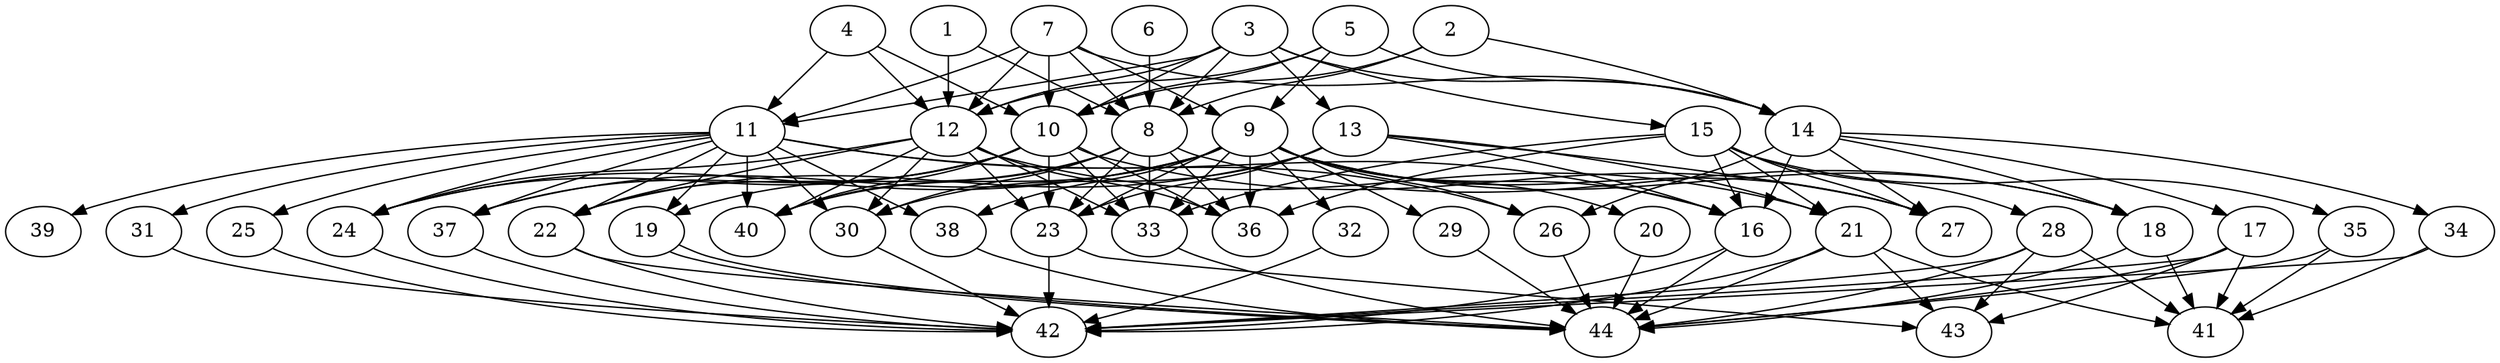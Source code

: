 // DAG (tier=3-complex, mode=compute, n=44, ccr=0.488, fat=0.746, density=0.612, regular=0.333, jump=0.321, mindata=1048576, maxdata=16777216)
// DAG automatically generated by daggen at Sun Aug 24 16:33:35 2025
// /home/ermia/Project/Environments/daggen/bin/daggen --dot --ccr 0.488 --fat 0.746 --regular 0.333 --density 0.612 --jump 0.321 --mindata 1048576 --maxdata 16777216 -n 44 
digraph G {
  1 [size="79626630455822816", alpha="0.12", expect_size="39813315227911408"]
  1 -> 8 [size ="132345256476672"]
  1 -> 12 [size ="132345256476672"]
  2 [size="100742571144547376", alpha="0.15", expect_size="50371285572273688"]
  2 -> 8 [size ="1915220708556800"]
  2 -> 10 [size ="1915220708556800"]
  2 -> 14 [size ="1915220708556800"]
  3 [size="772834259202201984", alpha="0.06", expect_size="386417129601100992"]
  3 -> 8 [size ="776318694195200"]
  3 -> 10 [size ="776318694195200"]
  3 -> 11 [size ="776318694195200"]
  3 -> 12 [size ="776318694195200"]
  3 -> 13 [size ="776318694195200"]
  3 -> 14 [size ="776318694195200"]
  3 -> 15 [size ="776318694195200"]
  4 [size="9103874286755236", alpha="0.17", expect_size="4551937143377618"]
  4 -> 10 [size ="538348322029568"]
  4 -> 11 [size ="538348322029568"]
  4 -> 12 [size ="538348322029568"]
  5 [size="3980014137667324", alpha="0.04", expect_size="1990007068833662"]
  5 -> 9 [size ="171761991680000"]
  5 -> 10 [size ="171761991680000"]
  5 -> 12 [size ="171761991680000"]
  5 -> 14 [size ="171761991680000"]
  6 [size="46083594463915776", alpha="0.02", expect_size="23041797231957888"]
  6 -> 8 [size ="895485783048192"]
  7 [size="1674699310082715287552", alpha="0.16", expect_size="837349655041357643776"]
  7 -> 8 [size ="1128187320860672"]
  7 -> 9 [size ="1128187320860672"]
  7 -> 10 [size ="1128187320860672"]
  7 -> 11 [size ="1128187320860672"]
  7 -> 12 [size ="1128187320860672"]
  7 -> 14 [size ="1128187320860672"]
  8 [size="944940219719628095488", alpha="0.15", expect_size="472470109859814047744"]
  8 -> 18 [size ="770358495936512"]
  8 -> 19 [size ="770358495936512"]
  8 -> 23 [size ="770358495936512"]
  8 -> 30 [size ="770358495936512"]
  8 -> 33 [size ="770358495936512"]
  8 -> 36 [size ="770358495936512"]
  8 -> 40 [size ="770358495936512"]
  9 [size="6284213266033431", alpha="0.03", expect_size="3142106633016715"]
  9 -> 16 [size ="192228047716352"]
  9 -> 18 [size ="192228047716352"]
  9 -> 20 [size ="192228047716352"]
  9 -> 23 [size ="192228047716352"]
  9 -> 24 [size ="192228047716352"]
  9 -> 26 [size ="192228047716352"]
  9 -> 27 [size ="192228047716352"]
  9 -> 29 [size ="192228047716352"]
  9 -> 32 [size ="192228047716352"]
  9 -> 33 [size ="192228047716352"]
  9 -> 36 [size ="192228047716352"]
  9 -> 37 [size ="192228047716352"]
  9 -> 38 [size ="192228047716352"]
  9 -> 40 [size ="192228047716352"]
  10 [size="5545639754657040", alpha="0.16", expect_size="2772819877328520"]
  10 -> 22 [size ="182867971801088"]
  10 -> 23 [size ="182867971801088"]
  10 -> 24 [size ="182867971801088"]
  10 -> 27 [size ="182867971801088"]
  10 -> 33 [size ="182867971801088"]
  10 -> 36 [size ="182867971801088"]
  10 -> 37 [size ="182867971801088"]
  10 -> 40 [size ="182867971801088"]
  11 [size="1363908512068927488000", alpha="0.02", expect_size="681954256034463744000"]
  11 -> 16 [size ="983890604851200"]
  11 -> 19 [size ="983890604851200"]
  11 -> 22 [size ="983890604851200"]
  11 -> 24 [size ="983890604851200"]
  11 -> 25 [size ="983890604851200"]
  11 -> 26 [size ="983890604851200"]
  11 -> 30 [size ="983890604851200"]
  11 -> 31 [size ="983890604851200"]
  11 -> 37 [size ="983890604851200"]
  11 -> 38 [size ="983890604851200"]
  11 -> 39 [size ="983890604851200"]
  11 -> 40 [size ="983890604851200"]
  12 [size="1511921832360214016", alpha="0.01", expect_size="755960916180107008"]
  12 -> 21 [size ="1497951792791552"]
  12 -> 22 [size ="1497951792791552"]
  12 -> 23 [size ="1497951792791552"]
  12 -> 24 [size ="1497951792791552"]
  12 -> 30 [size ="1497951792791552"]
  12 -> 33 [size ="1497951792791552"]
  12 -> 36 [size ="1497951792791552"]
  12 -> 40 [size ="1497951792791552"]
  13 [size="31832539694941876", alpha="0.02", expect_size="15916269847470938"]
  13 -> 16 [size ="654050538291200"]
  13 -> 21 [size ="654050538291200"]
  13 -> 22 [size ="654050538291200"]
  13 -> 23 [size ="654050538291200"]
  13 -> 27 [size ="654050538291200"]
  13 -> 30 [size ="654050538291200"]
  14 [size="29225568162228952", alpha="0.04", expect_size="14612784081114476"]
  14 -> 16 [size ="640785632460800"]
  14 -> 17 [size ="640785632460800"]
  14 -> 18 [size ="640785632460800"]
  14 -> 26 [size ="640785632460800"]
  14 -> 27 [size ="640785632460800"]
  14 -> 34 [size ="640785632460800"]
  15 [size="58158806408300576", alpha="0.13", expect_size="29079403204150288"]
  15 -> 16 [size ="44183008051200"]
  15 -> 21 [size ="44183008051200"]
  15 -> 27 [size ="44183008051200"]
  15 -> 28 [size ="44183008051200"]
  15 -> 33 [size ="44183008051200"]
  15 -> 35 [size ="44183008051200"]
  15 -> 36 [size ="44183008051200"]
  16 [size="850104850657312640", alpha="0.16", expect_size="425052425328656320"]
  16 -> 42 [size ="766504702312448"]
  16 -> 44 [size ="766504702312448"]
  17 [size="2837365872430100992", alpha="0.19", expect_size="1418682936215050496"]
  17 -> 41 [size ="1238551136043008"]
  17 -> 42 [size ="1238551136043008"]
  17 -> 43 [size ="1238551136043008"]
  17 -> 44 [size ="1238551136043008"]
  18 [size="4149526648209832", alpha="0.15", expect_size="2074763324104916"]
  18 -> 41 [size ="71671671160832"]
  18 -> 44 [size ="71671671160832"]
  19 [size="1846405935240786688", alpha="0.07", expect_size="923202967620393344"]
  19 -> 44 [size ="716974535475200"]
  19 -> 44 [size ="716974535475200"]
  20 [size="14006165231617703936", alpha="0.12", expect_size="7003082615808851968"]
  20 -> 44 [size ="46483927728128"]
  21 [size="28421958776893448", alpha="0.01", expect_size="14210979388446724"]
  21 -> 41 [size ="696646790807552"]
  21 -> 42 [size ="696646790807552"]
  21 -> 43 [size ="696646790807552"]
  21 -> 44 [size ="696646790807552"]
  22 [size="558232516583622016", alpha="0.07", expect_size="279116258291811008"]
  22 -> 42 [size ="207623290880000"]
  22 -> 44 [size ="207623290880000"]
  23 [size="289398273792411840", alpha="0.18", expect_size="144699136896205920"]
  23 -> 42 [size ="338675921584128"]
  23 -> 43 [size ="338675921584128"]
  24 [size="16826874915471848", alpha="0.04", expect_size="8413437457735924"]
  24 -> 42 [size ="586557006282752"]
  25 [size="16259191859761381376", alpha="0.04", expect_size="8129595929880690688"]
  25 -> 42 [size ="51343951659008"]
  26 [size="2136855562133989376", alpha="0.02", expect_size="1068427781066994688"]
  26 -> 44 [size ="770680081612800"]
  27 [size="2298028208955034959872", alpha="0.17", expect_size="1149014104477517479936"]
  28 [size="2417528349676737024", alpha="0.03", expect_size="1208764174838368512"]
  28 -> 41 [size ="977179290632192"]
  28 -> 42 [size ="977179290632192"]
  28 -> 43 [size ="977179290632192"]
  28 -> 44 [size ="977179290632192"]
  29 [size="317320495439199168", alpha="0.13", expect_size="158660247719599584"]
  29 -> 44 [size ="407058511822848"]
  30 [size="70497936917354216", alpha="0.09", expect_size="35248968458677108"]
  30 -> 42 [size ="53313303216128"]
  31 [size="55468622471830960", alpha="0.02", expect_size="27734311235915480"]
  31 -> 42 [size ="894619281784832"]
  32 [size="155374890589398688", alpha="0.09", expect_size="77687445294699344"]
  32 -> 42 [size ="317278126080000"]
  33 [size="1900714532032910848", alpha="0.05", expect_size="950357266016455424"]
  33 -> 44 [size ="1215622075645952"]
  34 [size="330225942528000000000", alpha="0.03", expect_size="165112971264000000000"]
  34 -> 41 [size ="382205952000000"]
  34 -> 42 [size ="382205952000000"]
  35 [size="29154182636167048", alpha="0.02", expect_size="14577091318083524"]
  35 -> 41 [size ="553097835315200"]
  35 -> 44 [size ="553097835315200"]
  36 [size="1150896072015160016896", alpha="0.20", expect_size="575448036007580008448"]
  37 [size="1264061603322628407296", alpha="0.14", expect_size="632030801661314203648"]
  37 -> 42 [size ="935266718056448"]
  38 [size="3461914010517568000", alpha="0.09", expect_size="1730957005258784000"]
  38 -> 44 [size ="1713707461640192"]
  39 [size="1048177628898394112000", alpha="0.18", expect_size="524088814449197056000"]
  40 [size="960705426715777695744", alpha="0.06", expect_size="480352713357888847872"]
  41 [size="708511192996181760", alpha="0.13", expect_size="354255596498090880"]
  42 [size="2546165107905809920", alpha="0.02", expect_size="1273082553952904960"]
  43 [size="1878715466252288000000", alpha="0.06", expect_size="939357733126144000000"]
  44 [size="7190297127527728", alpha="0.18", expect_size="3595148563763864"]
}